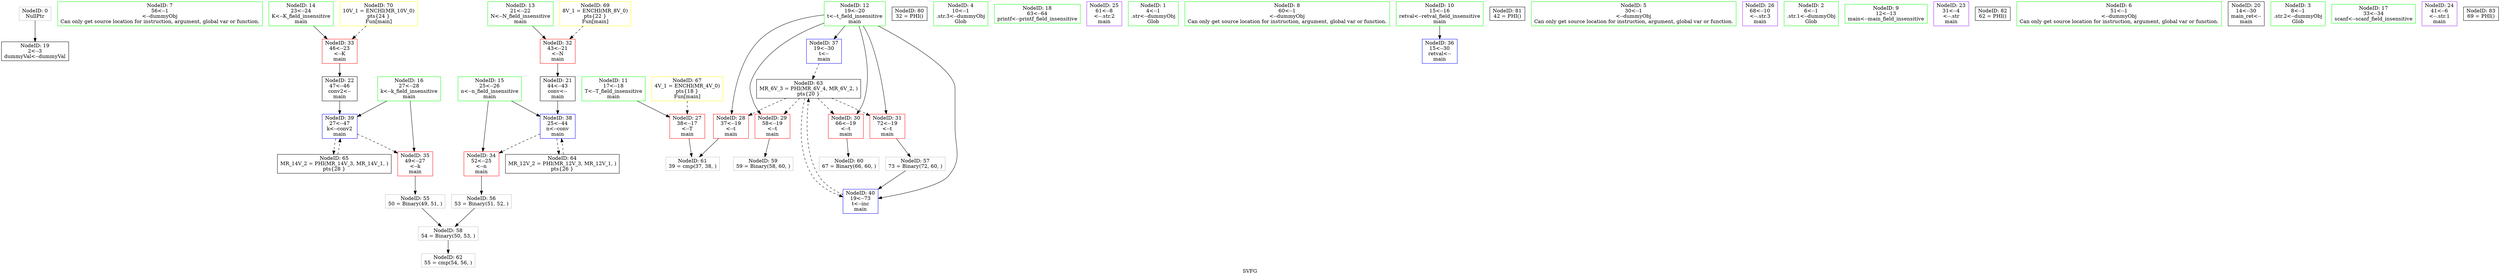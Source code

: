 digraph "SVFG" {
	label="SVFG";

	Node0x55be8cc1ad60 [shape=record,color=grey,label="{NodeID: 0\nNullPtr}"];
	Node0x55be8cc1ad60 -> Node0x55be8cc2c3b0[style=solid];
	Node0x55be8cc2b350 [shape=record,color=green,label="{NodeID: 7\n56\<--1\n\<--dummyObj\nCan only get source location for instruction, argument, global var or function.}"];
	Node0x55be8cc2bf70 [shape=record,color=green,label="{NodeID: 14\n23\<--24\nK\<--K_field_insensitive\nmain\n}"];
	Node0x55be8cc2bf70 -> Node0x55be8cc2cf40[style=solid];
	Node0x55be8cc2f230 [shape=record,color=grey,label="{NodeID: 59\n59 = Binary(58, 60, )\n}"];
	Node0x55be8cc2c580 [shape=record,color=black,label="{NodeID: 21\n44\<--43\nconv\<--\nmain\n}"];
	Node0x55be8cc2c580 -> Node0x55be8cc2d350[style=solid];
	Node0x55be8cc2cb30 [shape=record,color=red,label="{NodeID: 28\n37\<--19\n\<--t\nmain\n}"];
	Node0x55be8cc2cb30 -> Node0x55be8cc2f530[style=solid];
	Node0x55be8cc2d0e0 [shape=record,color=red,label="{NodeID: 35\n49\<--27\n\<--k\nmain\n}"];
	Node0x55be8cc2d0e0 -> Node0x55be8cc2ec30[style=solid];
	Node0x55be8cb4b390 [shape=record,color=black,label="{NodeID: 80\n32 = PHI()\n}"];
	Node0x55be8cc1af10 [shape=record,color=green,label="{NodeID: 4\n10\<--1\n.str.3\<--dummyObj\nGlob }"];
	Node0x55be8cc2bd40 [shape=record,color=green,label="{NodeID: 11\n17\<--18\nT\<--T_field_insensitive\nmain\n}"];
	Node0x55be8cc2bd40 -> Node0x55be8cc2ca60[style=solid];
	Node0x55be8cc2edb0 [shape=record,color=grey,label="{NodeID: 56\n53 = Binary(51, 52, )\n}"];
	Node0x55be8cc2edb0 -> Node0x55be8cc2f0b0[style=solid];
	Node0x55be8cc2c2b0 [shape=record,color=green,label="{NodeID: 18\n63\<--64\nprintf\<--printf_field_insensitive\n}"];
	Node0x55be8cc31960 [shape=record,color=black,label="{NodeID: 63\nMR_6V_3 = PHI(MR_6V_4, MR_6V_2, )\npts\{20 \}\n}"];
	Node0x55be8cc31960 -> Node0x55be8cc2cb30[style=dashed];
	Node0x55be8cc31960 -> Node0x55be8cc2cc00[style=dashed];
	Node0x55be8cc31960 -> Node0x55be8cc2ccd0[style=dashed];
	Node0x55be8cc31960 -> Node0x55be8cc2cda0[style=dashed];
	Node0x55be8cc31960 -> Node0x55be8cc2d4f0[style=dashed];
	Node0x55be8cc2c8c0 [shape=record,color=purple,label="{NodeID: 25\n61\<--8\n\<--.str.2\nmain\n}"];
	Node0x55be8cc33620 [shape=record,color=yellow,style=double,label="{NodeID: 70\n10V_1 = ENCHI(MR_10V_0)\npts\{24 \}\nFun[main]}"];
	Node0x55be8cc33620 -> Node0x55be8cc2cf40[style=dashed];
	Node0x55be8cc2ce70 [shape=record,color=red,label="{NodeID: 32\n43\<--21\n\<--N\nmain\n}"];
	Node0x55be8cc2ce70 -> Node0x55be8cc2c580[style=solid];
	Node0x55be8cc2d420 [shape=record,color=blue,label="{NodeID: 39\n27\<--47\nk\<--conv2\nmain\n}"];
	Node0x55be8cc2d420 -> Node0x55be8cc2d0e0[style=dashed];
	Node0x55be8cc2d420 -> Node0x55be8cc32360[style=dashed];
	Node0x55be8cc2af70 [shape=record,color=green,label="{NodeID: 1\n4\<--1\n.str\<--dummyObj\nGlob }"];
	Node0x55be8cc2b3e0 [shape=record,color=green,label="{NodeID: 8\n60\<--1\n\<--dummyObj\nCan only get source location for instruction, argument, global var or function.}"];
	Node0x55be8cc2c040 [shape=record,color=green,label="{NodeID: 15\n25\<--26\nn\<--n_field_insensitive\nmain\n}"];
	Node0x55be8cc2c040 -> Node0x55be8cc2d010[style=solid];
	Node0x55be8cc2c040 -> Node0x55be8cc2d350[style=solid];
	Node0x55be8cc2f3b0 [shape=record,color=grey,label="{NodeID: 60\n67 = Binary(66, 60, )\n}"];
	Node0x55be8cc2c650 [shape=record,color=black,label="{NodeID: 22\n47\<--46\nconv2\<--\nmain\n}"];
	Node0x55be8cc2c650 -> Node0x55be8cc2d420[style=solid];
	Node0x55be8cc33380 [shape=record,color=yellow,style=double,label="{NodeID: 67\n4V_1 = ENCHI(MR_4V_0)\npts\{18 \}\nFun[main]}"];
	Node0x55be8cc33380 -> Node0x55be8cc2ca60[style=dashed];
	Node0x55be8cc2cc00 [shape=record,color=red,label="{NodeID: 29\n58\<--19\n\<--t\nmain\n}"];
	Node0x55be8cc2cc00 -> Node0x55be8cc2f230[style=solid];
	Node0x55be8cc2d1b0 [shape=record,color=blue,label="{NodeID: 36\n15\<--30\nretval\<--\nmain\n}"];
	Node0x55be8cc36c60 [shape=record,color=black,label="{NodeID: 81\n42 = PHI()\n}"];
	Node0x55be8cc2b230 [shape=record,color=green,label="{NodeID: 5\n30\<--1\n\<--dummyObj\nCan only get source location for instruction, argument, global var or function.}"];
	Node0x55be8cc2bdd0 [shape=record,color=green,label="{NodeID: 12\n19\<--20\nt\<--t_field_insensitive\nmain\n}"];
	Node0x55be8cc2bdd0 -> Node0x55be8cc2cb30[style=solid];
	Node0x55be8cc2bdd0 -> Node0x55be8cc2cc00[style=solid];
	Node0x55be8cc2bdd0 -> Node0x55be8cc2ccd0[style=solid];
	Node0x55be8cc2bdd0 -> Node0x55be8cc2cda0[style=solid];
	Node0x55be8cc2bdd0 -> Node0x55be8cc2d280[style=solid];
	Node0x55be8cc2bdd0 -> Node0x55be8cc2d4f0[style=solid];
	Node0x55be8cc2ef30 [shape=record,color=grey,label="{NodeID: 57\n73 = Binary(72, 60, )\n}"];
	Node0x55be8cc2ef30 -> Node0x55be8cc2d4f0[style=solid];
	Node0x55be8cc2c3b0 [shape=record,color=black,label="{NodeID: 19\n2\<--3\ndummyVal\<--dummyVal\n}"];
	Node0x55be8cc31e60 [shape=record,color=black,label="{NodeID: 64\nMR_12V_2 = PHI(MR_12V_3, MR_12V_1, )\npts\{26 \}\n}"];
	Node0x55be8cc31e60 -> Node0x55be8cc2d350[style=dashed];
	Node0x55be8cc2c990 [shape=record,color=purple,label="{NodeID: 26\n68\<--10\n\<--.str.3\nmain\n}"];
	Node0x55be8cc2cf40 [shape=record,color=red,label="{NodeID: 33\n46\<--23\n\<--K\nmain\n}"];
	Node0x55be8cc2cf40 -> Node0x55be8cc2c650[style=solid];
	Node0x55be8cc2d4f0 [shape=record,color=blue,label="{NodeID: 40\n19\<--73\nt\<--inc\nmain\n}"];
	Node0x55be8cc2d4f0 -> Node0x55be8cc31960[style=dashed];
	Node0x55be8cc1adf0 [shape=record,color=green,label="{NodeID: 2\n6\<--1\n.str.1\<--dummyObj\nGlob }"];
	Node0x55be8cc2bc20 [shape=record,color=green,label="{NodeID: 9\n12\<--13\nmain\<--main_field_insensitive\n}"];
	Node0x55be8cc2c110 [shape=record,color=green,label="{NodeID: 16\n27\<--28\nk\<--k_field_insensitive\nmain\n}"];
	Node0x55be8cc2c110 -> Node0x55be8cc2d0e0[style=solid];
	Node0x55be8cc2c110 -> Node0x55be8cc2d420[style=solid];
	Node0x55be8cc2f530 [shape=record,color=grey,label="{NodeID: 61\n39 = cmp(37, 38, )\n}"];
	Node0x55be8cc2c720 [shape=record,color=purple,label="{NodeID: 23\n31\<--4\n\<--.str\nmain\n}"];
	Node0x55be8cc2ccd0 [shape=record,color=red,label="{NodeID: 30\n66\<--19\n\<--t\nmain\n}"];
	Node0x55be8cc2ccd0 -> Node0x55be8cc2f3b0[style=solid];
	Node0x55be8cc2d280 [shape=record,color=blue,label="{NodeID: 37\n19\<--30\nt\<--\nmain\n}"];
	Node0x55be8cc2d280 -> Node0x55be8cc31960[style=dashed];
	Node0x55be8cc36d60 [shape=record,color=black,label="{NodeID: 82\n62 = PHI()\n}"];
	Node0x55be8cc2b2c0 [shape=record,color=green,label="{NodeID: 6\n51\<--1\n\<--dummyObj\nCan only get source location for instruction, argument, global var or function.}"];
	Node0x55be8cc2bea0 [shape=record,color=green,label="{NodeID: 13\n21\<--22\nN\<--N_field_insensitive\nmain\n}"];
	Node0x55be8cc2bea0 -> Node0x55be8cc2ce70[style=solid];
	Node0x55be8cc2f0b0 [shape=record,color=grey,label="{NodeID: 58\n54 = Binary(50, 53, )\n}"];
	Node0x55be8cc2f0b0 -> Node0x55be8cc2f6b0[style=solid];
	Node0x55be8cc2c4b0 [shape=record,color=black,label="{NodeID: 20\n14\<--30\nmain_ret\<--\nmain\n}"];
	Node0x55be8cc32360 [shape=record,color=black,label="{NodeID: 65\nMR_14V_2 = PHI(MR_14V_3, MR_14V_1, )\npts\{28 \}\n}"];
	Node0x55be8cc32360 -> Node0x55be8cc2d420[style=dashed];
	Node0x55be8cc2ca60 [shape=record,color=red,label="{NodeID: 27\n38\<--17\n\<--T\nmain\n}"];
	Node0x55be8cc2ca60 -> Node0x55be8cc2f530[style=solid];
	Node0x55be8cc2d010 [shape=record,color=red,label="{NodeID: 34\n52\<--25\n\<--n\nmain\n}"];
	Node0x55be8cc2d010 -> Node0x55be8cc2edb0[style=solid];
	Node0x55be8cc1ae80 [shape=record,color=green,label="{NodeID: 3\n8\<--1\n.str.2\<--dummyObj\nGlob }"];
	Node0x55be8cc2bcb0 [shape=record,color=green,label="{NodeID: 10\n15\<--16\nretval\<--retval_field_insensitive\nmain\n}"];
	Node0x55be8cc2bcb0 -> Node0x55be8cc2d1b0[style=solid];
	Node0x55be8cc2ec30 [shape=record,color=grey,label="{NodeID: 55\n50 = Binary(49, 51, )\n}"];
	Node0x55be8cc2ec30 -> Node0x55be8cc2f0b0[style=solid];
	Node0x55be8cc2c1e0 [shape=record,color=green,label="{NodeID: 17\n33\<--34\nscanf\<--scanf_field_insensitive\n}"];
	Node0x55be8cc2f6b0 [shape=record,color=grey,label="{NodeID: 62\n55 = cmp(54, 56, )\n}"];
	Node0x55be8cc2c7f0 [shape=record,color=purple,label="{NodeID: 24\n41\<--6\n\<--.str.1\nmain\n}"];
	Node0x55be8cc33540 [shape=record,color=yellow,style=double,label="{NodeID: 69\n8V_1 = ENCHI(MR_8V_0)\npts\{22 \}\nFun[main]}"];
	Node0x55be8cc33540 -> Node0x55be8cc2ce70[style=dashed];
	Node0x55be8cc2cda0 [shape=record,color=red,label="{NodeID: 31\n72\<--19\n\<--t\nmain\n}"];
	Node0x55be8cc2cda0 -> Node0x55be8cc2ef30[style=solid];
	Node0x55be8cc2d350 [shape=record,color=blue,label="{NodeID: 38\n25\<--44\nn\<--conv\nmain\n}"];
	Node0x55be8cc2d350 -> Node0x55be8cc2d010[style=dashed];
	Node0x55be8cc2d350 -> Node0x55be8cc31e60[style=dashed];
	Node0x55be8cc36e60 [shape=record,color=black,label="{NodeID: 83\n69 = PHI()\n}"];
}
